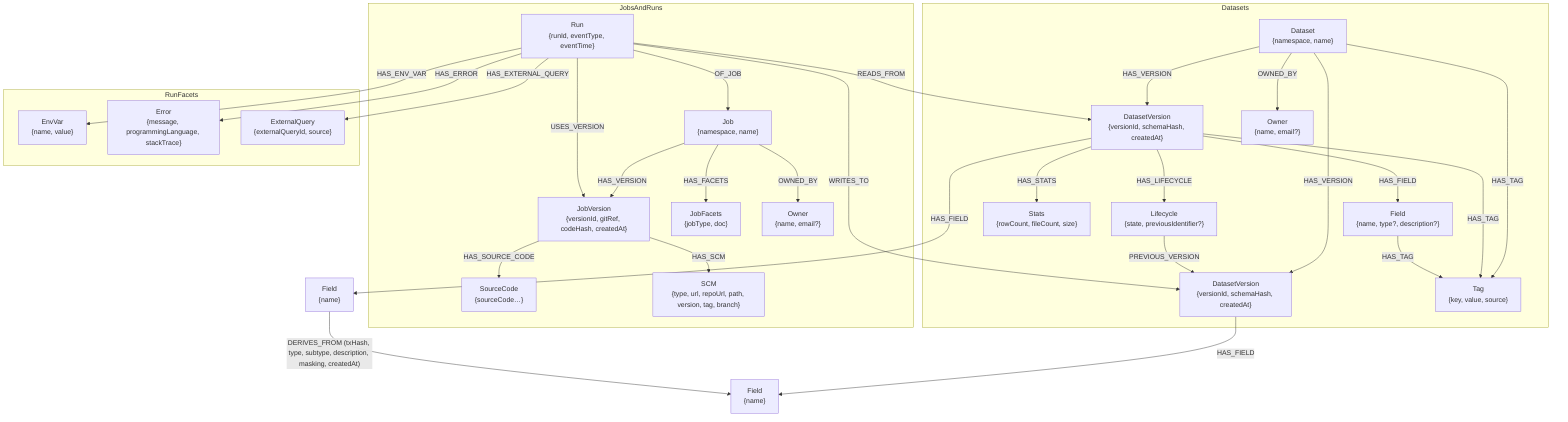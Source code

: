 graph TD
  %% ========= Jobs & Runs =========
  subgraph JobsAndRuns
    Job["Job<br/>{namespace, name}"]
    JobVersion["JobVersion<br/>{versionId, gitRef, codeHash, createdAt}"]
    Run["Run<br/>{runId, eventType, eventTime}"]
    SourceCode["SourceCode<br/>{sourceCode…}"]
    SCM["SCM<br/>{type, url, repoUrl, path, version, tag, branch}"]
    JobFacets["JobFacets<br/>{jobType, doc}"]
    JobOwner["Owner<br/>{name, email?}"]
  end

  Job -->|HAS_VERSION| JobVersion
  Run -->|OF_JOB| Job
  Run -->|USES_VERSION| JobVersion
  JobVersion -->|HAS_SOURCE_CODE| SourceCode
  JobVersion -->|HAS_SCM| SCM
  Job -->|HAS_FACETS| JobFacets
  Job -->|OWNED_BY| JobOwner

  %% ========= Datasets =========
  subgraph Datasets
    Dataset["Dataset<br/>{namespace, name}"]
    DatasetVersion["DatasetVersion<br/>{versionId, schemaHash, createdAt}"]
    PrevDatasetVersion["DatasetVersion<br/>{versionId, schemaHash, createdAt}"]
    Field["Field<br/>{name, type?, description?}"]
    Tag["Tag<br/>{key, value, source}"]
    Owner["Owner<br/>{name, email?}"]
    Stats["Stats<br/>{rowCount, fileCount, size}"]
    Lifecycle["Lifecycle<br/>{state, previousIdentifier?}"]
  end

  Dataset -->|HAS_VERSION| DatasetVersion
  Dataset -->|HAS_VERSION| PrevDatasetVersion
  DatasetVersion -->|HAS_FIELD| Field
  DatasetVersion -->|HAS_STATS| Stats
  DatasetVersion -->|HAS_LIFECYCLE| Lifecycle
  Dataset -->|OWNED_BY| Owner
  Dataset -->|HAS_TAG| Tag
  DatasetVersion -->|HAS_TAG| Tag
  Field -->|HAS_TAG| Tag
  Lifecycle -->|PREVIOUS_VERSION| PrevDatasetVersion

  %% ========= Run I/O =========
  Run -->|READS_FROM| DatasetVersion
  Run -->|WRITES_TO| PrevDatasetVersion

  %% ========= Run facets =========
  subgraph RunFacets
    EnvVar["EnvVar<br/>{name, value}"]
    Error["Error<br/>{message, programmingLanguage, stackTrace}"]
    ExternalQuery["ExternalQuery<br/>{externalQueryId, source}"]
  end
  Run -->|HAS_ENV_VAR| EnvVar
  Run -->|HAS_ERROR| Error
  Run -->|HAS_EXTERNAL_QUERY| ExternalQuery

  %% ========= Field-level lineage =========
  OutField["Field<br/>{name}"]
  InField["Field<br/>{name}"]
  DatasetVersion -->|HAS_FIELD| OutField
  PrevDatasetVersion -->|HAS_FIELD| InField
  OutField -- "DERIVES_FROM (txHash, type, subtype, description, masking, createdAt)" --> InField